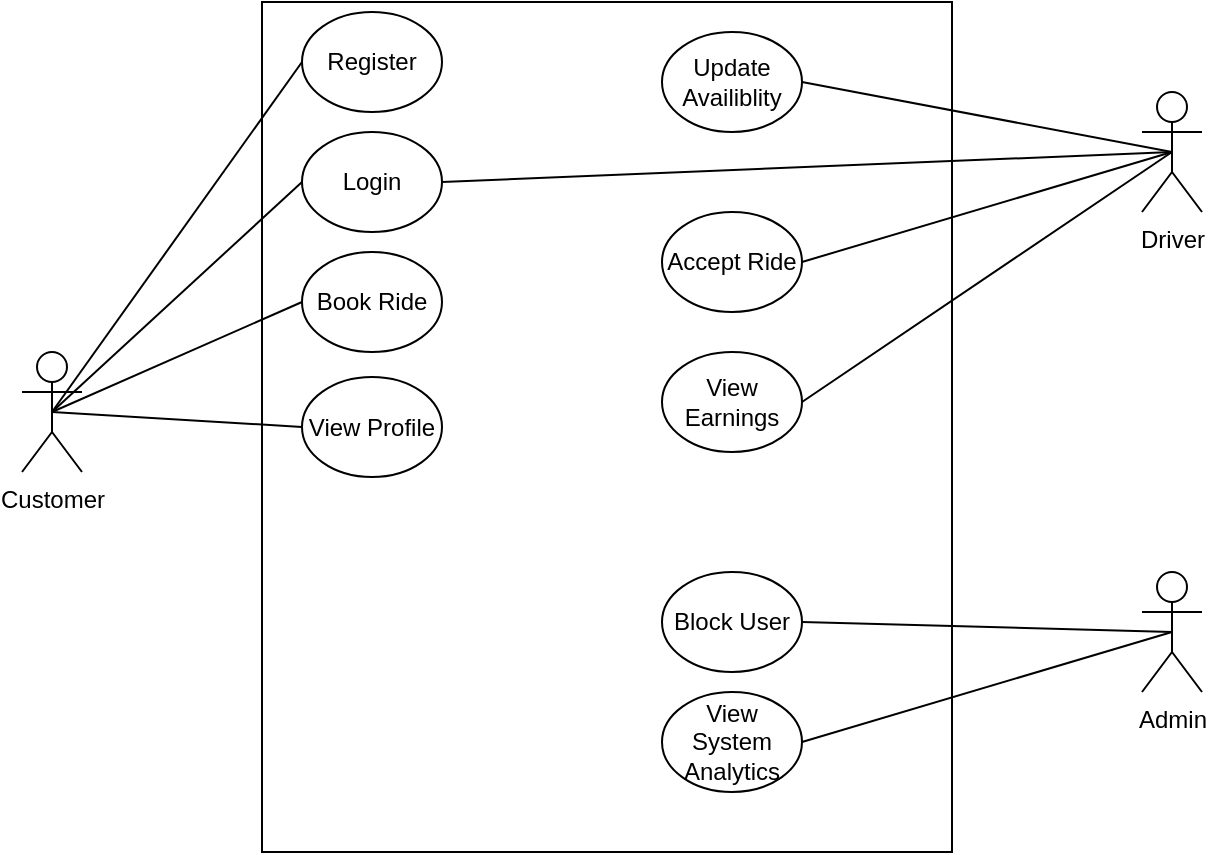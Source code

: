 <mxfile version="26.2.14">
  <diagram name="Page-1" id="rreRzml8ZVDq0b5DPgbQ">
    <mxGraphModel dx="1040" dy="574" grid="1" gridSize="10" guides="1" tooltips="1" connect="1" arrows="1" fold="1" page="1" pageScale="1" pageWidth="850" pageHeight="1100" math="0" shadow="0">
      <root>
        <mxCell id="0" />
        <mxCell id="1" parent="0" />
        <mxCell id="oQi7BurJKREtP8f1xksl-22" value="" style="rounded=0;whiteSpace=wrap;html=1;rotation=90;" vertex="1" parent="1">
          <mxGeometry x="210" y="115" width="425" height="345" as="geometry" />
        </mxCell>
        <mxCell id="oQi7BurJKREtP8f1xksl-14" value="Customer" style="shape=umlActor;verticalLabelPosition=bottom;verticalAlign=top;html=1;outlineConnect=0;" vertex="1" parent="1">
          <mxGeometry x="130" y="250" width="30" height="60" as="geometry" />
        </mxCell>
        <mxCell id="oQi7BurJKREtP8f1xksl-15" value="Driver" style="shape=umlActor;verticalLabelPosition=bottom;verticalAlign=top;html=1;outlineConnect=0;" vertex="1" parent="1">
          <mxGeometry x="690" y="120" width="30" height="60" as="geometry" />
        </mxCell>
        <mxCell id="oQi7BurJKREtP8f1xksl-16" value="Admin" style="shape=umlActor;verticalLabelPosition=bottom;verticalAlign=top;html=1;outlineConnect=0;" vertex="1" parent="1">
          <mxGeometry x="690" y="360" width="30" height="60" as="geometry" />
        </mxCell>
        <mxCell id="oQi7BurJKREtP8f1xksl-23" value="" style="endArrow=none;html=1;rounded=0;entryX=0;entryY=0.5;entryDx=0;entryDy=0;exitX=0.5;exitY=0.5;exitDx=0;exitDy=0;exitPerimeter=0;" edge="1" parent="1" source="oQi7BurJKREtP8f1xksl-14" target="oQi7BurJKREtP8f1xksl-28">
          <mxGeometry width="50" height="50" relative="1" as="geometry">
            <mxPoint x="400" y="320" as="sourcePoint" />
            <mxPoint x="395" y="165" as="targetPoint" />
          </mxGeometry>
        </mxCell>
        <mxCell id="oQi7BurJKREtP8f1xksl-26" value="" style="endArrow=none;html=1;rounded=0;entryX=0.5;entryY=0.5;entryDx=0;entryDy=0;entryPerimeter=0;exitX=1;exitY=0.5;exitDx=0;exitDy=0;" edge="1" parent="1" source="oQi7BurJKREtP8f1xksl-28" target="oQi7BurJKREtP8f1xksl-15">
          <mxGeometry width="50" height="50" relative="1" as="geometry">
            <mxPoint x="470" y="160" as="sourcePoint" />
            <mxPoint x="450" y="270" as="targetPoint" />
          </mxGeometry>
        </mxCell>
        <mxCell id="oQi7BurJKREtP8f1xksl-27" value="Register" style="ellipse;whiteSpace=wrap;html=1;" vertex="1" parent="1">
          <mxGeometry x="270" y="80" width="70" height="50" as="geometry" />
        </mxCell>
        <mxCell id="oQi7BurJKREtP8f1xksl-28" value="Login" style="ellipse;whiteSpace=wrap;html=1;" vertex="1" parent="1">
          <mxGeometry x="270" y="140" width="70" height="50" as="geometry" />
        </mxCell>
        <mxCell id="oQi7BurJKREtP8f1xksl-29" value="Book Ride" style="ellipse;whiteSpace=wrap;html=1;" vertex="1" parent="1">
          <mxGeometry x="270" y="200" width="70" height="50" as="geometry" />
        </mxCell>
        <mxCell id="oQi7BurJKREtP8f1xksl-30" value="View Profile" style="ellipse;whiteSpace=wrap;html=1;" vertex="1" parent="1">
          <mxGeometry x="270" y="262.5" width="70" height="50" as="geometry" />
        </mxCell>
        <mxCell id="oQi7BurJKREtP8f1xksl-31" value="" style="endArrow=none;html=1;rounded=0;exitX=0.5;exitY=0.5;exitDx=0;exitDy=0;exitPerimeter=0;entryX=0;entryY=0.5;entryDx=0;entryDy=0;" edge="1" parent="1" source="oQi7BurJKREtP8f1xksl-14" target="oQi7BurJKREtP8f1xksl-29">
          <mxGeometry width="50" height="50" relative="1" as="geometry">
            <mxPoint x="400" y="320" as="sourcePoint" />
            <mxPoint x="450" y="270" as="targetPoint" />
          </mxGeometry>
        </mxCell>
        <mxCell id="oQi7BurJKREtP8f1xksl-32" value="" style="endArrow=none;html=1;rounded=0;exitX=0.5;exitY=0.5;exitDx=0;exitDy=0;exitPerimeter=0;entryX=0;entryY=0.5;entryDx=0;entryDy=0;" edge="1" parent="1" source="oQi7BurJKREtP8f1xksl-14" target="oQi7BurJKREtP8f1xksl-30">
          <mxGeometry width="50" height="50" relative="1" as="geometry">
            <mxPoint x="400" y="320" as="sourcePoint" />
            <mxPoint x="450" y="270" as="targetPoint" />
          </mxGeometry>
        </mxCell>
        <mxCell id="oQi7BurJKREtP8f1xksl-33" value="" style="endArrow=none;html=1;rounded=0;exitX=0.5;exitY=0.5;exitDx=0;exitDy=0;exitPerimeter=0;entryX=0;entryY=0.5;entryDx=0;entryDy=0;" edge="1" parent="1" source="oQi7BurJKREtP8f1xksl-14" target="oQi7BurJKREtP8f1xksl-27">
          <mxGeometry width="50" height="50" relative="1" as="geometry">
            <mxPoint x="400" y="320" as="sourcePoint" />
            <mxPoint x="450" y="270" as="targetPoint" />
          </mxGeometry>
        </mxCell>
        <mxCell id="oQi7BurJKREtP8f1xksl-35" value="Update Availiblity" style="ellipse;whiteSpace=wrap;html=1;" vertex="1" parent="1">
          <mxGeometry x="450" y="90" width="70" height="50" as="geometry" />
        </mxCell>
        <mxCell id="oQi7BurJKREtP8f1xksl-36" value="Accept Ride" style="ellipse;whiteSpace=wrap;html=1;" vertex="1" parent="1">
          <mxGeometry x="450" y="180" width="70" height="50" as="geometry" />
        </mxCell>
        <mxCell id="oQi7BurJKREtP8f1xksl-37" value="View Earnings" style="ellipse;whiteSpace=wrap;html=1;" vertex="1" parent="1">
          <mxGeometry x="450" y="250" width="70" height="50" as="geometry" />
        </mxCell>
        <mxCell id="oQi7BurJKREtP8f1xksl-38" value="" style="endArrow=none;html=1;rounded=0;exitX=1;exitY=0.5;exitDx=0;exitDy=0;entryX=0.5;entryY=0.5;entryDx=0;entryDy=0;entryPerimeter=0;" edge="1" parent="1" source="oQi7BurJKREtP8f1xksl-35" target="oQi7BurJKREtP8f1xksl-15">
          <mxGeometry width="50" height="50" relative="1" as="geometry">
            <mxPoint x="400" y="320" as="sourcePoint" />
            <mxPoint x="450" y="270" as="targetPoint" />
          </mxGeometry>
        </mxCell>
        <mxCell id="oQi7BurJKREtP8f1xksl-39" value="" style="endArrow=none;html=1;rounded=0;entryX=0.5;entryY=0.5;entryDx=0;entryDy=0;entryPerimeter=0;exitX=1;exitY=0.5;exitDx=0;exitDy=0;" edge="1" parent="1" source="oQi7BurJKREtP8f1xksl-36" target="oQi7BurJKREtP8f1xksl-15">
          <mxGeometry width="50" height="50" relative="1" as="geometry">
            <mxPoint x="400" y="320" as="sourcePoint" />
            <mxPoint x="450" y="270" as="targetPoint" />
          </mxGeometry>
        </mxCell>
        <mxCell id="oQi7BurJKREtP8f1xksl-40" value="" style="endArrow=none;html=1;rounded=0;entryX=0.5;entryY=0.5;entryDx=0;entryDy=0;entryPerimeter=0;exitX=1;exitY=0.5;exitDx=0;exitDy=0;" edge="1" parent="1" source="oQi7BurJKREtP8f1xksl-37" target="oQi7BurJKREtP8f1xksl-15">
          <mxGeometry width="50" height="50" relative="1" as="geometry">
            <mxPoint x="400" y="320" as="sourcePoint" />
            <mxPoint x="450" y="270" as="targetPoint" />
          </mxGeometry>
        </mxCell>
        <mxCell id="oQi7BurJKREtP8f1xksl-41" value="Block User" style="ellipse;whiteSpace=wrap;html=1;" vertex="1" parent="1">
          <mxGeometry x="450" y="360" width="70" height="50" as="geometry" />
        </mxCell>
        <mxCell id="oQi7BurJKREtP8f1xksl-42" value="" style="endArrow=none;html=1;rounded=0;exitX=1;exitY=0.5;exitDx=0;exitDy=0;entryX=0.5;entryY=0.5;entryDx=0;entryDy=0;entryPerimeter=0;" edge="1" parent="1" source="oQi7BurJKREtP8f1xksl-41" target="oQi7BurJKREtP8f1xksl-16">
          <mxGeometry width="50" height="50" relative="1" as="geometry">
            <mxPoint x="400" y="320" as="sourcePoint" />
            <mxPoint x="450" y="270" as="targetPoint" />
          </mxGeometry>
        </mxCell>
        <mxCell id="oQi7BurJKREtP8f1xksl-43" value="View System Analytics" style="ellipse;whiteSpace=wrap;html=1;" vertex="1" parent="1">
          <mxGeometry x="450" y="420" width="70" height="50" as="geometry" />
        </mxCell>
        <mxCell id="oQi7BurJKREtP8f1xksl-44" value="" style="endArrow=none;html=1;rounded=0;exitX=1;exitY=0.5;exitDx=0;exitDy=0;entryX=0.5;entryY=0.5;entryDx=0;entryDy=0;entryPerimeter=0;" edge="1" parent="1" source="oQi7BurJKREtP8f1xksl-43" target="oQi7BurJKREtP8f1xksl-16">
          <mxGeometry width="50" height="50" relative="1" as="geometry">
            <mxPoint x="400" y="320" as="sourcePoint" />
            <mxPoint x="450" y="270" as="targetPoint" />
          </mxGeometry>
        </mxCell>
      </root>
    </mxGraphModel>
  </diagram>
</mxfile>
